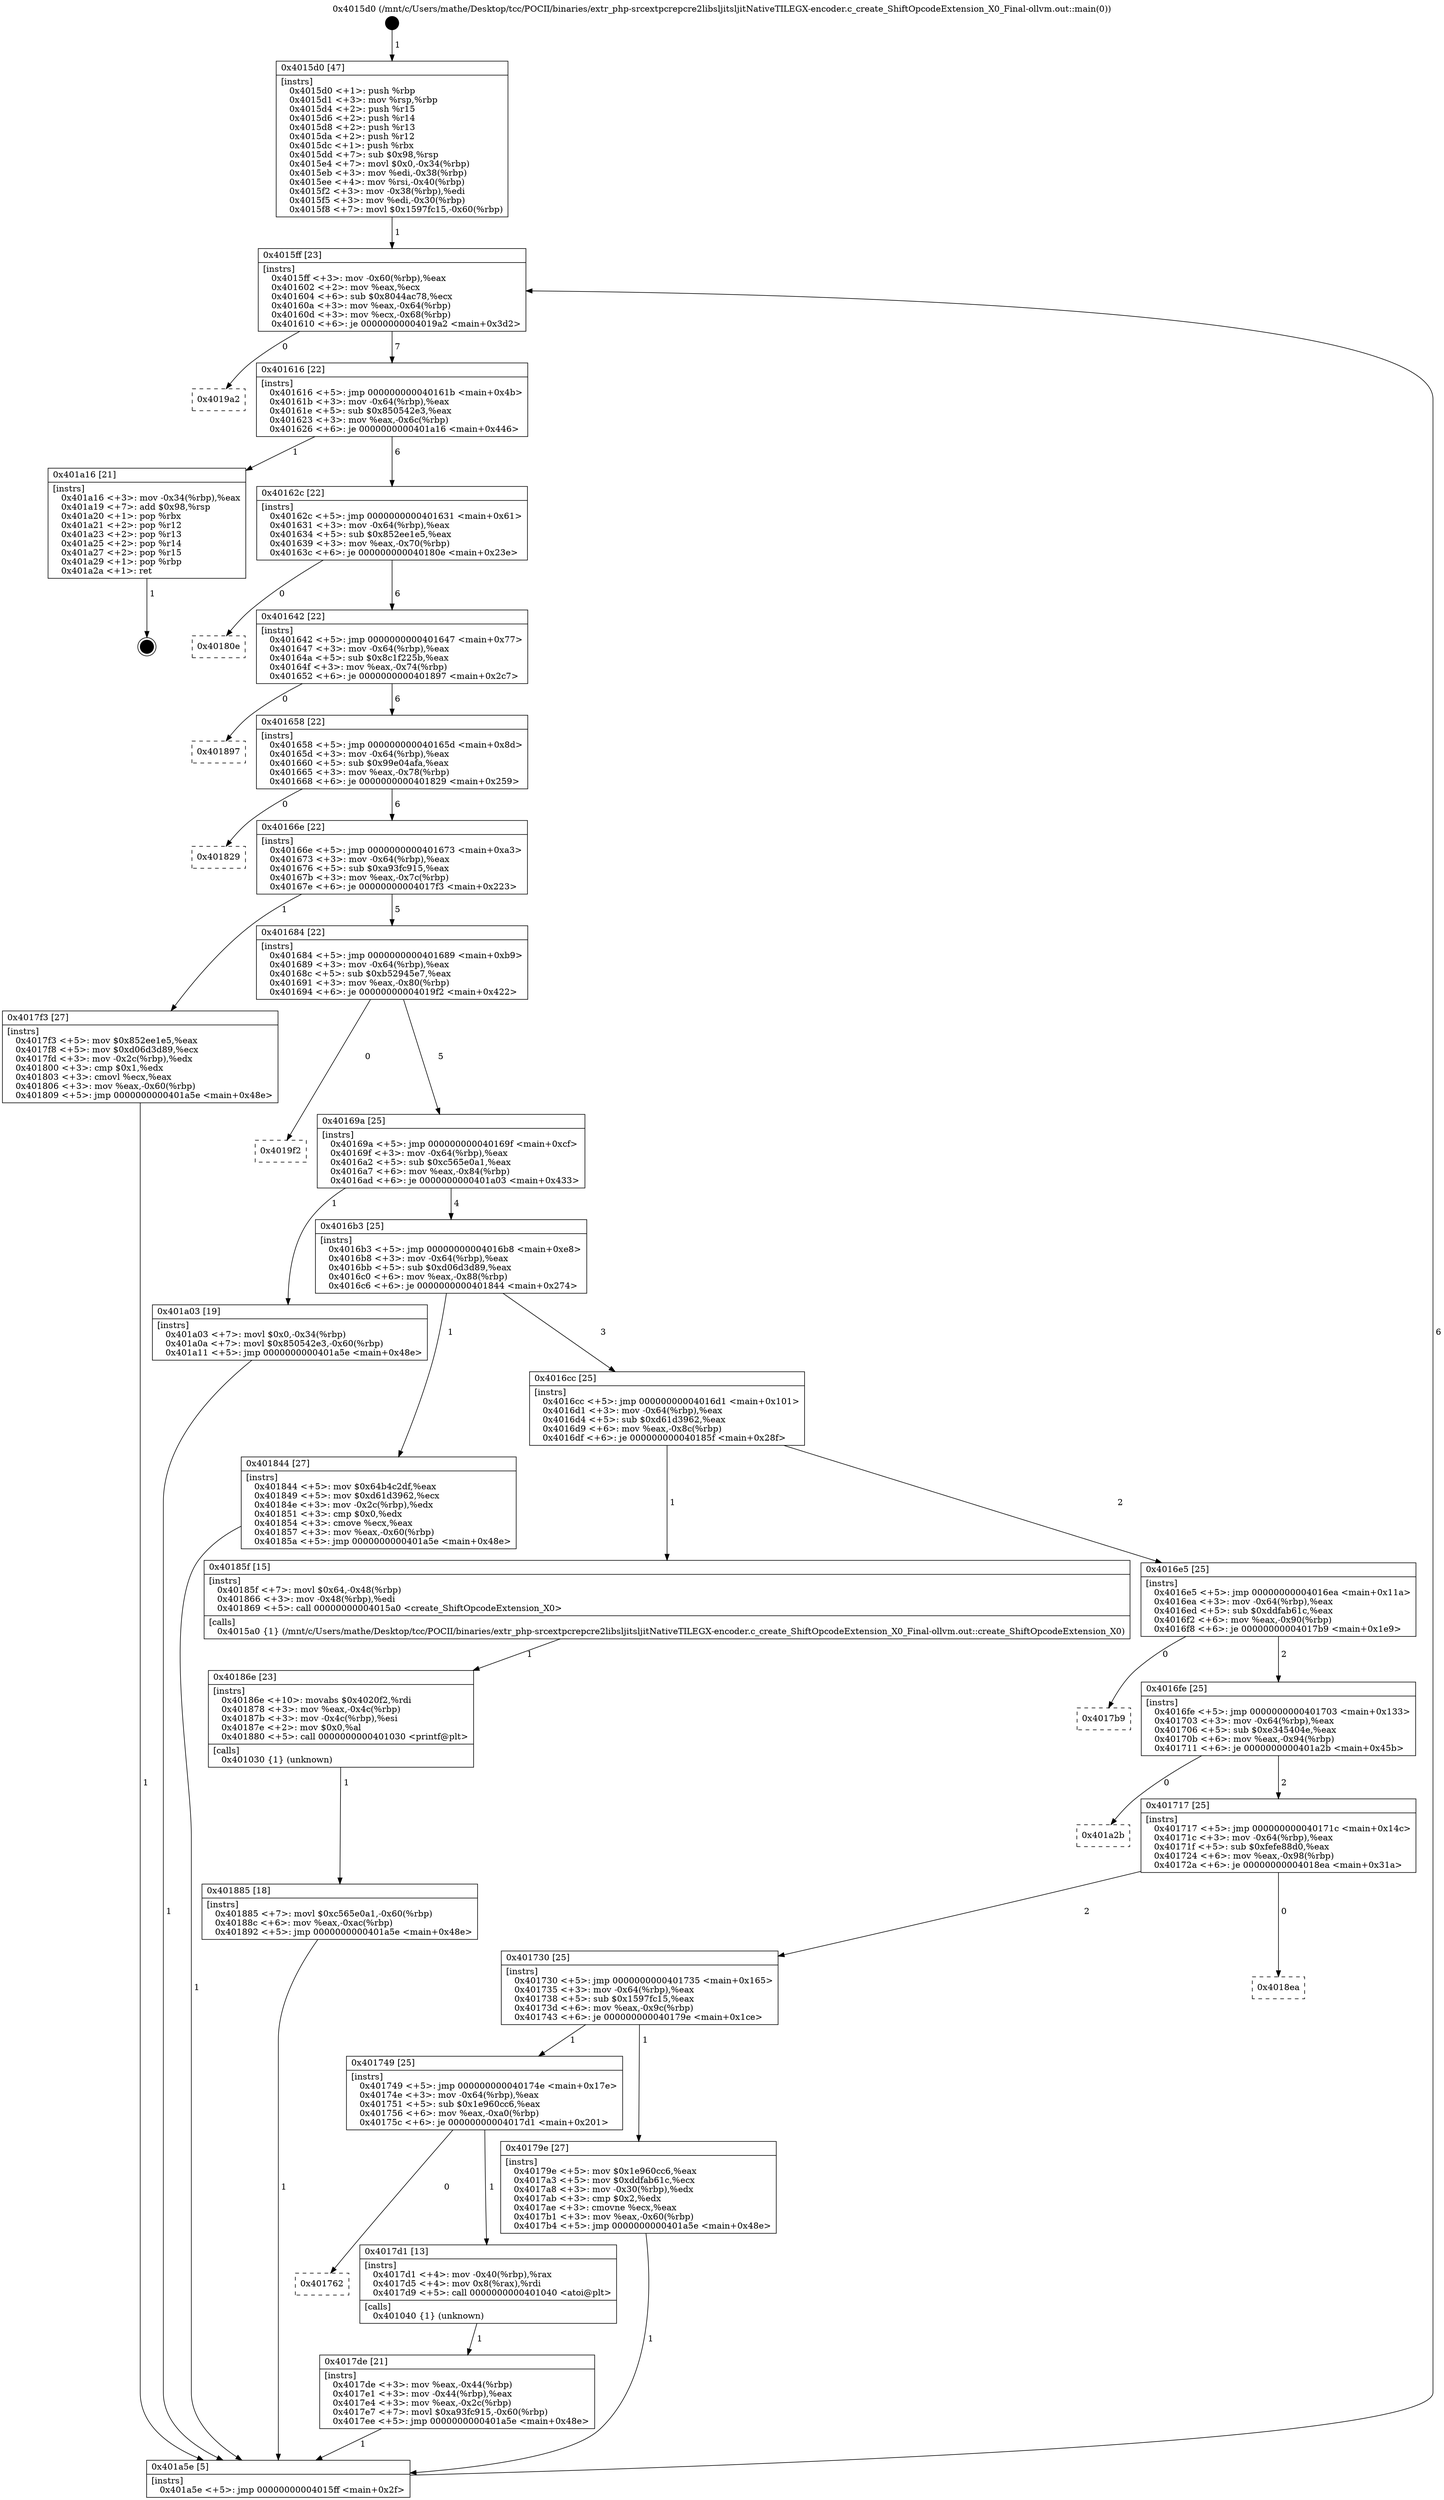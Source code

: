 digraph "0x4015d0" {
  label = "0x4015d0 (/mnt/c/Users/mathe/Desktop/tcc/POCII/binaries/extr_php-srcextpcrepcre2libsljitsljitNativeTILEGX-encoder.c_create_ShiftOpcodeExtension_X0_Final-ollvm.out::main(0))"
  labelloc = "t"
  node[shape=record]

  Entry [label="",width=0.3,height=0.3,shape=circle,fillcolor=black,style=filled]
  "0x4015ff" [label="{
     0x4015ff [23]\l
     | [instrs]\l
     &nbsp;&nbsp;0x4015ff \<+3\>: mov -0x60(%rbp),%eax\l
     &nbsp;&nbsp;0x401602 \<+2\>: mov %eax,%ecx\l
     &nbsp;&nbsp;0x401604 \<+6\>: sub $0x8044ac78,%ecx\l
     &nbsp;&nbsp;0x40160a \<+3\>: mov %eax,-0x64(%rbp)\l
     &nbsp;&nbsp;0x40160d \<+3\>: mov %ecx,-0x68(%rbp)\l
     &nbsp;&nbsp;0x401610 \<+6\>: je 00000000004019a2 \<main+0x3d2\>\l
  }"]
  "0x4019a2" [label="{
     0x4019a2\l
  }", style=dashed]
  "0x401616" [label="{
     0x401616 [22]\l
     | [instrs]\l
     &nbsp;&nbsp;0x401616 \<+5\>: jmp 000000000040161b \<main+0x4b\>\l
     &nbsp;&nbsp;0x40161b \<+3\>: mov -0x64(%rbp),%eax\l
     &nbsp;&nbsp;0x40161e \<+5\>: sub $0x850542e3,%eax\l
     &nbsp;&nbsp;0x401623 \<+3\>: mov %eax,-0x6c(%rbp)\l
     &nbsp;&nbsp;0x401626 \<+6\>: je 0000000000401a16 \<main+0x446\>\l
  }"]
  Exit [label="",width=0.3,height=0.3,shape=circle,fillcolor=black,style=filled,peripheries=2]
  "0x401a16" [label="{
     0x401a16 [21]\l
     | [instrs]\l
     &nbsp;&nbsp;0x401a16 \<+3\>: mov -0x34(%rbp),%eax\l
     &nbsp;&nbsp;0x401a19 \<+7\>: add $0x98,%rsp\l
     &nbsp;&nbsp;0x401a20 \<+1\>: pop %rbx\l
     &nbsp;&nbsp;0x401a21 \<+2\>: pop %r12\l
     &nbsp;&nbsp;0x401a23 \<+2\>: pop %r13\l
     &nbsp;&nbsp;0x401a25 \<+2\>: pop %r14\l
     &nbsp;&nbsp;0x401a27 \<+2\>: pop %r15\l
     &nbsp;&nbsp;0x401a29 \<+1\>: pop %rbp\l
     &nbsp;&nbsp;0x401a2a \<+1\>: ret\l
  }"]
  "0x40162c" [label="{
     0x40162c [22]\l
     | [instrs]\l
     &nbsp;&nbsp;0x40162c \<+5\>: jmp 0000000000401631 \<main+0x61\>\l
     &nbsp;&nbsp;0x401631 \<+3\>: mov -0x64(%rbp),%eax\l
     &nbsp;&nbsp;0x401634 \<+5\>: sub $0x852ee1e5,%eax\l
     &nbsp;&nbsp;0x401639 \<+3\>: mov %eax,-0x70(%rbp)\l
     &nbsp;&nbsp;0x40163c \<+6\>: je 000000000040180e \<main+0x23e\>\l
  }"]
  "0x401885" [label="{
     0x401885 [18]\l
     | [instrs]\l
     &nbsp;&nbsp;0x401885 \<+7\>: movl $0xc565e0a1,-0x60(%rbp)\l
     &nbsp;&nbsp;0x40188c \<+6\>: mov %eax,-0xac(%rbp)\l
     &nbsp;&nbsp;0x401892 \<+5\>: jmp 0000000000401a5e \<main+0x48e\>\l
  }"]
  "0x40180e" [label="{
     0x40180e\l
  }", style=dashed]
  "0x401642" [label="{
     0x401642 [22]\l
     | [instrs]\l
     &nbsp;&nbsp;0x401642 \<+5\>: jmp 0000000000401647 \<main+0x77\>\l
     &nbsp;&nbsp;0x401647 \<+3\>: mov -0x64(%rbp),%eax\l
     &nbsp;&nbsp;0x40164a \<+5\>: sub $0x8c1f225b,%eax\l
     &nbsp;&nbsp;0x40164f \<+3\>: mov %eax,-0x74(%rbp)\l
     &nbsp;&nbsp;0x401652 \<+6\>: je 0000000000401897 \<main+0x2c7\>\l
  }"]
  "0x40186e" [label="{
     0x40186e [23]\l
     | [instrs]\l
     &nbsp;&nbsp;0x40186e \<+10\>: movabs $0x4020f2,%rdi\l
     &nbsp;&nbsp;0x401878 \<+3\>: mov %eax,-0x4c(%rbp)\l
     &nbsp;&nbsp;0x40187b \<+3\>: mov -0x4c(%rbp),%esi\l
     &nbsp;&nbsp;0x40187e \<+2\>: mov $0x0,%al\l
     &nbsp;&nbsp;0x401880 \<+5\>: call 0000000000401030 \<printf@plt\>\l
     | [calls]\l
     &nbsp;&nbsp;0x401030 \{1\} (unknown)\l
  }"]
  "0x401897" [label="{
     0x401897\l
  }", style=dashed]
  "0x401658" [label="{
     0x401658 [22]\l
     | [instrs]\l
     &nbsp;&nbsp;0x401658 \<+5\>: jmp 000000000040165d \<main+0x8d\>\l
     &nbsp;&nbsp;0x40165d \<+3\>: mov -0x64(%rbp),%eax\l
     &nbsp;&nbsp;0x401660 \<+5\>: sub $0x99e04afa,%eax\l
     &nbsp;&nbsp;0x401665 \<+3\>: mov %eax,-0x78(%rbp)\l
     &nbsp;&nbsp;0x401668 \<+6\>: je 0000000000401829 \<main+0x259\>\l
  }"]
  "0x4017de" [label="{
     0x4017de [21]\l
     | [instrs]\l
     &nbsp;&nbsp;0x4017de \<+3\>: mov %eax,-0x44(%rbp)\l
     &nbsp;&nbsp;0x4017e1 \<+3\>: mov -0x44(%rbp),%eax\l
     &nbsp;&nbsp;0x4017e4 \<+3\>: mov %eax,-0x2c(%rbp)\l
     &nbsp;&nbsp;0x4017e7 \<+7\>: movl $0xa93fc915,-0x60(%rbp)\l
     &nbsp;&nbsp;0x4017ee \<+5\>: jmp 0000000000401a5e \<main+0x48e\>\l
  }"]
  "0x401829" [label="{
     0x401829\l
  }", style=dashed]
  "0x40166e" [label="{
     0x40166e [22]\l
     | [instrs]\l
     &nbsp;&nbsp;0x40166e \<+5\>: jmp 0000000000401673 \<main+0xa3\>\l
     &nbsp;&nbsp;0x401673 \<+3\>: mov -0x64(%rbp),%eax\l
     &nbsp;&nbsp;0x401676 \<+5\>: sub $0xa93fc915,%eax\l
     &nbsp;&nbsp;0x40167b \<+3\>: mov %eax,-0x7c(%rbp)\l
     &nbsp;&nbsp;0x40167e \<+6\>: je 00000000004017f3 \<main+0x223\>\l
  }"]
  "0x401762" [label="{
     0x401762\l
  }", style=dashed]
  "0x4017f3" [label="{
     0x4017f3 [27]\l
     | [instrs]\l
     &nbsp;&nbsp;0x4017f3 \<+5\>: mov $0x852ee1e5,%eax\l
     &nbsp;&nbsp;0x4017f8 \<+5\>: mov $0xd06d3d89,%ecx\l
     &nbsp;&nbsp;0x4017fd \<+3\>: mov -0x2c(%rbp),%edx\l
     &nbsp;&nbsp;0x401800 \<+3\>: cmp $0x1,%edx\l
     &nbsp;&nbsp;0x401803 \<+3\>: cmovl %ecx,%eax\l
     &nbsp;&nbsp;0x401806 \<+3\>: mov %eax,-0x60(%rbp)\l
     &nbsp;&nbsp;0x401809 \<+5\>: jmp 0000000000401a5e \<main+0x48e\>\l
  }"]
  "0x401684" [label="{
     0x401684 [22]\l
     | [instrs]\l
     &nbsp;&nbsp;0x401684 \<+5\>: jmp 0000000000401689 \<main+0xb9\>\l
     &nbsp;&nbsp;0x401689 \<+3\>: mov -0x64(%rbp),%eax\l
     &nbsp;&nbsp;0x40168c \<+5\>: sub $0xb52945e7,%eax\l
     &nbsp;&nbsp;0x401691 \<+3\>: mov %eax,-0x80(%rbp)\l
     &nbsp;&nbsp;0x401694 \<+6\>: je 00000000004019f2 \<main+0x422\>\l
  }"]
  "0x4017d1" [label="{
     0x4017d1 [13]\l
     | [instrs]\l
     &nbsp;&nbsp;0x4017d1 \<+4\>: mov -0x40(%rbp),%rax\l
     &nbsp;&nbsp;0x4017d5 \<+4\>: mov 0x8(%rax),%rdi\l
     &nbsp;&nbsp;0x4017d9 \<+5\>: call 0000000000401040 \<atoi@plt\>\l
     | [calls]\l
     &nbsp;&nbsp;0x401040 \{1\} (unknown)\l
  }"]
  "0x4019f2" [label="{
     0x4019f2\l
  }", style=dashed]
  "0x40169a" [label="{
     0x40169a [25]\l
     | [instrs]\l
     &nbsp;&nbsp;0x40169a \<+5\>: jmp 000000000040169f \<main+0xcf\>\l
     &nbsp;&nbsp;0x40169f \<+3\>: mov -0x64(%rbp),%eax\l
     &nbsp;&nbsp;0x4016a2 \<+5\>: sub $0xc565e0a1,%eax\l
     &nbsp;&nbsp;0x4016a7 \<+6\>: mov %eax,-0x84(%rbp)\l
     &nbsp;&nbsp;0x4016ad \<+6\>: je 0000000000401a03 \<main+0x433\>\l
  }"]
  "0x4015d0" [label="{
     0x4015d0 [47]\l
     | [instrs]\l
     &nbsp;&nbsp;0x4015d0 \<+1\>: push %rbp\l
     &nbsp;&nbsp;0x4015d1 \<+3\>: mov %rsp,%rbp\l
     &nbsp;&nbsp;0x4015d4 \<+2\>: push %r15\l
     &nbsp;&nbsp;0x4015d6 \<+2\>: push %r14\l
     &nbsp;&nbsp;0x4015d8 \<+2\>: push %r13\l
     &nbsp;&nbsp;0x4015da \<+2\>: push %r12\l
     &nbsp;&nbsp;0x4015dc \<+1\>: push %rbx\l
     &nbsp;&nbsp;0x4015dd \<+7\>: sub $0x98,%rsp\l
     &nbsp;&nbsp;0x4015e4 \<+7\>: movl $0x0,-0x34(%rbp)\l
     &nbsp;&nbsp;0x4015eb \<+3\>: mov %edi,-0x38(%rbp)\l
     &nbsp;&nbsp;0x4015ee \<+4\>: mov %rsi,-0x40(%rbp)\l
     &nbsp;&nbsp;0x4015f2 \<+3\>: mov -0x38(%rbp),%edi\l
     &nbsp;&nbsp;0x4015f5 \<+3\>: mov %edi,-0x30(%rbp)\l
     &nbsp;&nbsp;0x4015f8 \<+7\>: movl $0x1597fc15,-0x60(%rbp)\l
  }"]
  "0x401a03" [label="{
     0x401a03 [19]\l
     | [instrs]\l
     &nbsp;&nbsp;0x401a03 \<+7\>: movl $0x0,-0x34(%rbp)\l
     &nbsp;&nbsp;0x401a0a \<+7\>: movl $0x850542e3,-0x60(%rbp)\l
     &nbsp;&nbsp;0x401a11 \<+5\>: jmp 0000000000401a5e \<main+0x48e\>\l
  }"]
  "0x4016b3" [label="{
     0x4016b3 [25]\l
     | [instrs]\l
     &nbsp;&nbsp;0x4016b3 \<+5\>: jmp 00000000004016b8 \<main+0xe8\>\l
     &nbsp;&nbsp;0x4016b8 \<+3\>: mov -0x64(%rbp),%eax\l
     &nbsp;&nbsp;0x4016bb \<+5\>: sub $0xd06d3d89,%eax\l
     &nbsp;&nbsp;0x4016c0 \<+6\>: mov %eax,-0x88(%rbp)\l
     &nbsp;&nbsp;0x4016c6 \<+6\>: je 0000000000401844 \<main+0x274\>\l
  }"]
  "0x401a5e" [label="{
     0x401a5e [5]\l
     | [instrs]\l
     &nbsp;&nbsp;0x401a5e \<+5\>: jmp 00000000004015ff \<main+0x2f\>\l
  }"]
  "0x401844" [label="{
     0x401844 [27]\l
     | [instrs]\l
     &nbsp;&nbsp;0x401844 \<+5\>: mov $0x64b4c2df,%eax\l
     &nbsp;&nbsp;0x401849 \<+5\>: mov $0xd61d3962,%ecx\l
     &nbsp;&nbsp;0x40184e \<+3\>: mov -0x2c(%rbp),%edx\l
     &nbsp;&nbsp;0x401851 \<+3\>: cmp $0x0,%edx\l
     &nbsp;&nbsp;0x401854 \<+3\>: cmove %ecx,%eax\l
     &nbsp;&nbsp;0x401857 \<+3\>: mov %eax,-0x60(%rbp)\l
     &nbsp;&nbsp;0x40185a \<+5\>: jmp 0000000000401a5e \<main+0x48e\>\l
  }"]
  "0x4016cc" [label="{
     0x4016cc [25]\l
     | [instrs]\l
     &nbsp;&nbsp;0x4016cc \<+5\>: jmp 00000000004016d1 \<main+0x101\>\l
     &nbsp;&nbsp;0x4016d1 \<+3\>: mov -0x64(%rbp),%eax\l
     &nbsp;&nbsp;0x4016d4 \<+5\>: sub $0xd61d3962,%eax\l
     &nbsp;&nbsp;0x4016d9 \<+6\>: mov %eax,-0x8c(%rbp)\l
     &nbsp;&nbsp;0x4016df \<+6\>: je 000000000040185f \<main+0x28f\>\l
  }"]
  "0x401749" [label="{
     0x401749 [25]\l
     | [instrs]\l
     &nbsp;&nbsp;0x401749 \<+5\>: jmp 000000000040174e \<main+0x17e\>\l
     &nbsp;&nbsp;0x40174e \<+3\>: mov -0x64(%rbp),%eax\l
     &nbsp;&nbsp;0x401751 \<+5\>: sub $0x1e960cc6,%eax\l
     &nbsp;&nbsp;0x401756 \<+6\>: mov %eax,-0xa0(%rbp)\l
     &nbsp;&nbsp;0x40175c \<+6\>: je 00000000004017d1 \<main+0x201\>\l
  }"]
  "0x40185f" [label="{
     0x40185f [15]\l
     | [instrs]\l
     &nbsp;&nbsp;0x40185f \<+7\>: movl $0x64,-0x48(%rbp)\l
     &nbsp;&nbsp;0x401866 \<+3\>: mov -0x48(%rbp),%edi\l
     &nbsp;&nbsp;0x401869 \<+5\>: call 00000000004015a0 \<create_ShiftOpcodeExtension_X0\>\l
     | [calls]\l
     &nbsp;&nbsp;0x4015a0 \{1\} (/mnt/c/Users/mathe/Desktop/tcc/POCII/binaries/extr_php-srcextpcrepcre2libsljitsljitNativeTILEGX-encoder.c_create_ShiftOpcodeExtension_X0_Final-ollvm.out::create_ShiftOpcodeExtension_X0)\l
  }"]
  "0x4016e5" [label="{
     0x4016e5 [25]\l
     | [instrs]\l
     &nbsp;&nbsp;0x4016e5 \<+5\>: jmp 00000000004016ea \<main+0x11a\>\l
     &nbsp;&nbsp;0x4016ea \<+3\>: mov -0x64(%rbp),%eax\l
     &nbsp;&nbsp;0x4016ed \<+5\>: sub $0xddfab61c,%eax\l
     &nbsp;&nbsp;0x4016f2 \<+6\>: mov %eax,-0x90(%rbp)\l
     &nbsp;&nbsp;0x4016f8 \<+6\>: je 00000000004017b9 \<main+0x1e9\>\l
  }"]
  "0x40179e" [label="{
     0x40179e [27]\l
     | [instrs]\l
     &nbsp;&nbsp;0x40179e \<+5\>: mov $0x1e960cc6,%eax\l
     &nbsp;&nbsp;0x4017a3 \<+5\>: mov $0xddfab61c,%ecx\l
     &nbsp;&nbsp;0x4017a8 \<+3\>: mov -0x30(%rbp),%edx\l
     &nbsp;&nbsp;0x4017ab \<+3\>: cmp $0x2,%edx\l
     &nbsp;&nbsp;0x4017ae \<+3\>: cmovne %ecx,%eax\l
     &nbsp;&nbsp;0x4017b1 \<+3\>: mov %eax,-0x60(%rbp)\l
     &nbsp;&nbsp;0x4017b4 \<+5\>: jmp 0000000000401a5e \<main+0x48e\>\l
  }"]
  "0x4017b9" [label="{
     0x4017b9\l
  }", style=dashed]
  "0x4016fe" [label="{
     0x4016fe [25]\l
     | [instrs]\l
     &nbsp;&nbsp;0x4016fe \<+5\>: jmp 0000000000401703 \<main+0x133\>\l
     &nbsp;&nbsp;0x401703 \<+3\>: mov -0x64(%rbp),%eax\l
     &nbsp;&nbsp;0x401706 \<+5\>: sub $0xe345404e,%eax\l
     &nbsp;&nbsp;0x40170b \<+6\>: mov %eax,-0x94(%rbp)\l
     &nbsp;&nbsp;0x401711 \<+6\>: je 0000000000401a2b \<main+0x45b\>\l
  }"]
  "0x401730" [label="{
     0x401730 [25]\l
     | [instrs]\l
     &nbsp;&nbsp;0x401730 \<+5\>: jmp 0000000000401735 \<main+0x165\>\l
     &nbsp;&nbsp;0x401735 \<+3\>: mov -0x64(%rbp),%eax\l
     &nbsp;&nbsp;0x401738 \<+5\>: sub $0x1597fc15,%eax\l
     &nbsp;&nbsp;0x40173d \<+6\>: mov %eax,-0x9c(%rbp)\l
     &nbsp;&nbsp;0x401743 \<+6\>: je 000000000040179e \<main+0x1ce\>\l
  }"]
  "0x401a2b" [label="{
     0x401a2b\l
  }", style=dashed]
  "0x401717" [label="{
     0x401717 [25]\l
     | [instrs]\l
     &nbsp;&nbsp;0x401717 \<+5\>: jmp 000000000040171c \<main+0x14c\>\l
     &nbsp;&nbsp;0x40171c \<+3\>: mov -0x64(%rbp),%eax\l
     &nbsp;&nbsp;0x40171f \<+5\>: sub $0xfefe88d0,%eax\l
     &nbsp;&nbsp;0x401724 \<+6\>: mov %eax,-0x98(%rbp)\l
     &nbsp;&nbsp;0x40172a \<+6\>: je 00000000004018ea \<main+0x31a\>\l
  }"]
  "0x4018ea" [label="{
     0x4018ea\l
  }", style=dashed]
  Entry -> "0x4015d0" [label=" 1"]
  "0x4015ff" -> "0x4019a2" [label=" 0"]
  "0x4015ff" -> "0x401616" [label=" 7"]
  "0x401a16" -> Exit [label=" 1"]
  "0x401616" -> "0x401a16" [label=" 1"]
  "0x401616" -> "0x40162c" [label=" 6"]
  "0x401a03" -> "0x401a5e" [label=" 1"]
  "0x40162c" -> "0x40180e" [label=" 0"]
  "0x40162c" -> "0x401642" [label=" 6"]
  "0x401885" -> "0x401a5e" [label=" 1"]
  "0x401642" -> "0x401897" [label=" 0"]
  "0x401642" -> "0x401658" [label=" 6"]
  "0x40186e" -> "0x401885" [label=" 1"]
  "0x401658" -> "0x401829" [label=" 0"]
  "0x401658" -> "0x40166e" [label=" 6"]
  "0x40185f" -> "0x40186e" [label=" 1"]
  "0x40166e" -> "0x4017f3" [label=" 1"]
  "0x40166e" -> "0x401684" [label=" 5"]
  "0x401844" -> "0x401a5e" [label=" 1"]
  "0x401684" -> "0x4019f2" [label=" 0"]
  "0x401684" -> "0x40169a" [label=" 5"]
  "0x4017f3" -> "0x401a5e" [label=" 1"]
  "0x40169a" -> "0x401a03" [label=" 1"]
  "0x40169a" -> "0x4016b3" [label=" 4"]
  "0x4017d1" -> "0x4017de" [label=" 1"]
  "0x4016b3" -> "0x401844" [label=" 1"]
  "0x4016b3" -> "0x4016cc" [label=" 3"]
  "0x401749" -> "0x401762" [label=" 0"]
  "0x4016cc" -> "0x40185f" [label=" 1"]
  "0x4016cc" -> "0x4016e5" [label=" 2"]
  "0x401749" -> "0x4017d1" [label=" 1"]
  "0x4016e5" -> "0x4017b9" [label=" 0"]
  "0x4016e5" -> "0x4016fe" [label=" 2"]
  "0x4017de" -> "0x401a5e" [label=" 1"]
  "0x4016fe" -> "0x401a2b" [label=" 0"]
  "0x4016fe" -> "0x401717" [label=" 2"]
  "0x4015d0" -> "0x4015ff" [label=" 1"]
  "0x401717" -> "0x4018ea" [label=" 0"]
  "0x401717" -> "0x401730" [label=" 2"]
  "0x401a5e" -> "0x4015ff" [label=" 6"]
  "0x401730" -> "0x40179e" [label=" 1"]
  "0x401730" -> "0x401749" [label=" 1"]
  "0x40179e" -> "0x401a5e" [label=" 1"]
}
